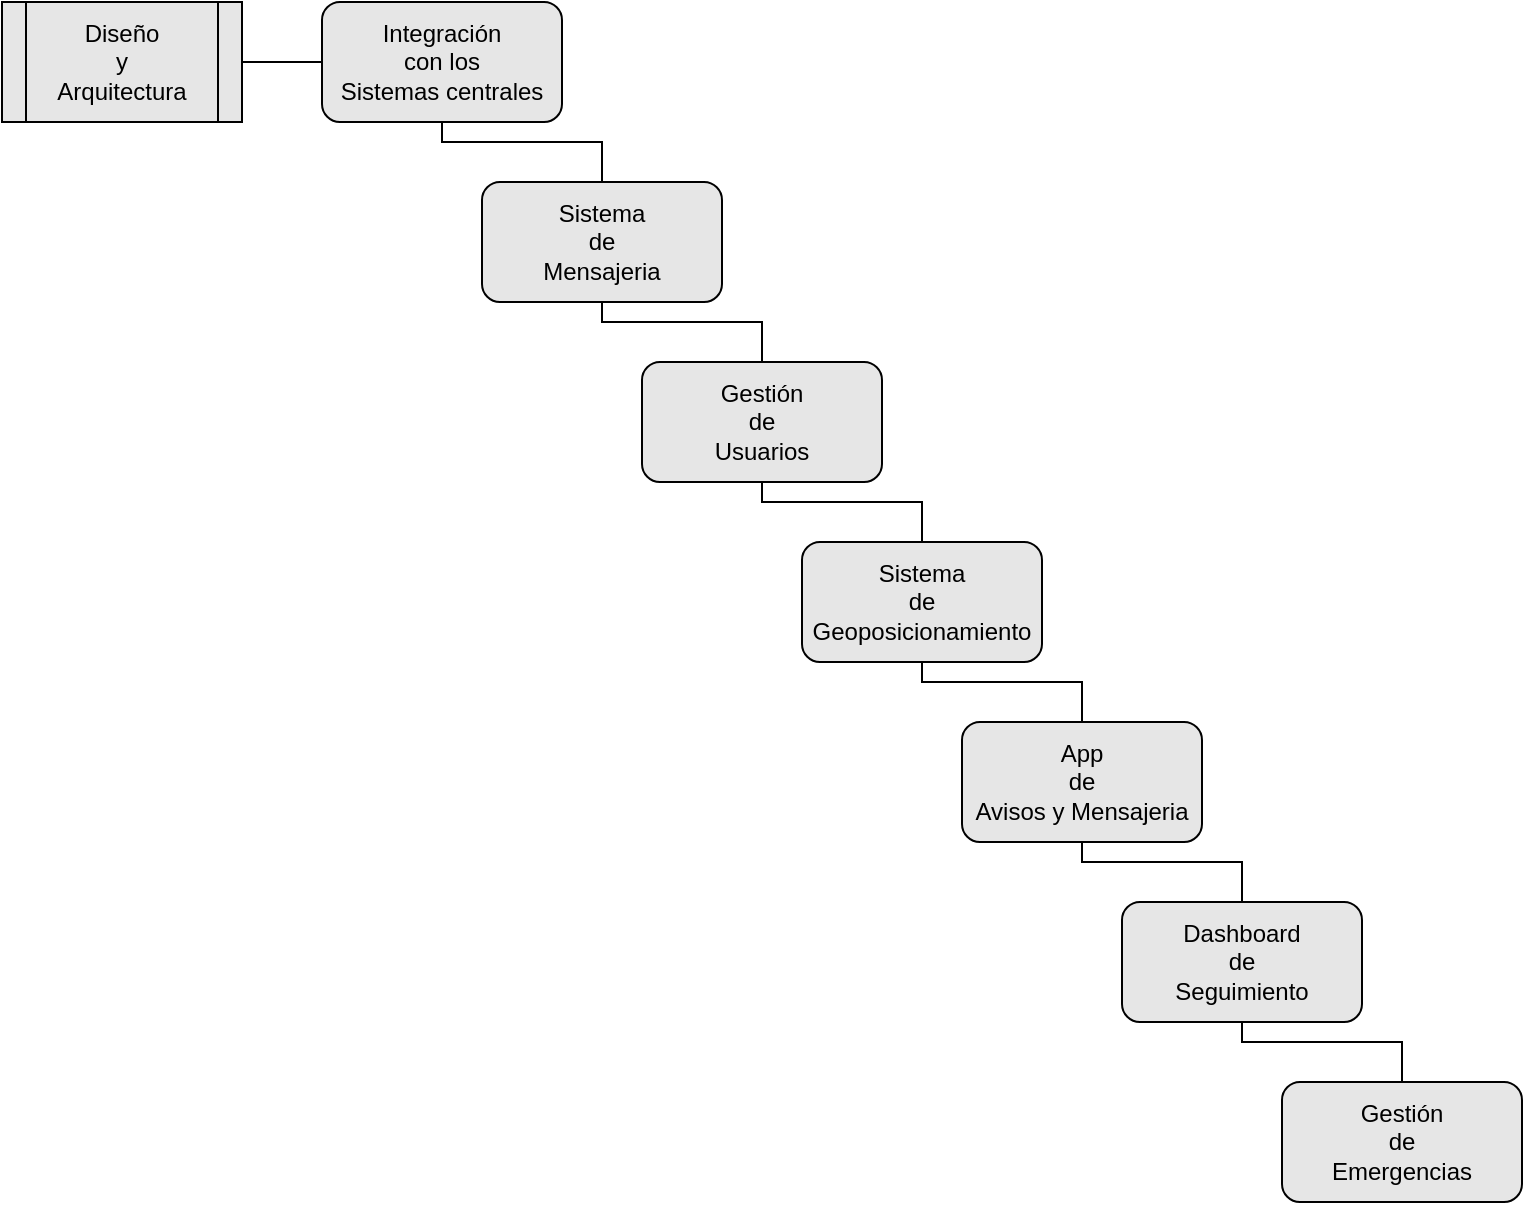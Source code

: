 <mxfile version="24.2.2" type="device">
  <diagram name="Página-1" id="afRTUmuSNT_SmcRqwfIT">
    <mxGraphModel dx="1434" dy="780" grid="1" gridSize="10" guides="1" tooltips="1" connect="1" arrows="1" fold="1" page="1" pageScale="1" pageWidth="827" pageHeight="1169" math="0" shadow="0">
      <root>
        <mxCell id="0" />
        <mxCell id="1" parent="0" />
        <mxCell id="wauCO808j1poMtbPKWOx-1" value="Diseño&lt;div&gt;y&lt;/div&gt;&lt;div&gt;Arquitectura&lt;/div&gt;" style="shape=process;whiteSpace=wrap;html=1;backgroundOutline=1;fillColor=#E6E6E6;" parent="1" vertex="1">
          <mxGeometry x="40" y="470" width="120" height="60" as="geometry" />
        </mxCell>
        <mxCell id="wauCO808j1poMtbPKWOx-2" value="" style="endArrow=none;html=1;rounded=0;exitX=1;exitY=0.5;exitDx=0;exitDy=0;fillColor=#E6E6E6;" parent="1" source="wauCO808j1poMtbPKWOx-1" edge="1">
          <mxGeometry width="50" height="50" relative="1" as="geometry">
            <mxPoint x="390" y="530" as="sourcePoint" />
            <mxPoint x="200" y="500" as="targetPoint" />
          </mxGeometry>
        </mxCell>
        <mxCell id="wauCO808j1poMtbPKWOx-3" value="Integración&lt;div&gt;con los&lt;/div&gt;&lt;div&gt;Sistemas centrales&lt;/div&gt;" style="rounded=1;whiteSpace=wrap;html=1;fillColor=#E6E6E6;" parent="1" vertex="1">
          <mxGeometry x="200" y="470" width="120" height="60" as="geometry" />
        </mxCell>
        <mxCell id="wauCO808j1poMtbPKWOx-4" value="" style="endArrow=none;html=1;rounded=0;exitX=0.5;exitY=1;exitDx=0;exitDy=0;fillColor=#E6E6E6;" parent="1" source="wauCO808j1poMtbPKWOx-3" target="wauCO808j1poMtbPKWOx-5" edge="1">
          <mxGeometry width="50" height="50" relative="1" as="geometry">
            <mxPoint x="390" y="530" as="sourcePoint" />
            <mxPoint x="260" y="570" as="targetPoint" />
            <Array as="points">
              <mxPoint x="260" y="540" />
              <mxPoint x="340" y="540" />
            </Array>
          </mxGeometry>
        </mxCell>
        <mxCell id="wauCO808j1poMtbPKWOx-5" value="Sistema&lt;div&gt;de&lt;/div&gt;&lt;div&gt;Mensajeria&lt;/div&gt;" style="rounded=1;whiteSpace=wrap;html=1;fillColor=#E6E6E6;" parent="1" vertex="1">
          <mxGeometry x="280" y="560" width="120" height="60" as="geometry" />
        </mxCell>
        <mxCell id="wauCO808j1poMtbPKWOx-6" value="" style="endArrow=none;html=1;rounded=0;exitX=0.5;exitY=1;exitDx=0;exitDy=0;fillColor=#E6E6E6;" parent="1" edge="1">
          <mxGeometry width="50" height="50" relative="1" as="geometry">
            <mxPoint x="340" y="620" as="sourcePoint" />
            <mxPoint x="420" y="650" as="targetPoint" />
            <Array as="points">
              <mxPoint x="340" y="630" />
              <mxPoint x="420" y="630" />
            </Array>
          </mxGeometry>
        </mxCell>
        <mxCell id="wauCO808j1poMtbPKWOx-7" value="Gestión&lt;div&gt;de&lt;/div&gt;&lt;div&gt;Usuarios&lt;/div&gt;" style="rounded=1;whiteSpace=wrap;html=1;fillColor=#E6E6E6;" parent="1" vertex="1">
          <mxGeometry x="360" y="650" width="120" height="60" as="geometry" />
        </mxCell>
        <mxCell id="wauCO808j1poMtbPKWOx-8" value="" style="endArrow=none;html=1;rounded=0;exitX=0.5;exitY=1;exitDx=0;exitDy=0;fillColor=#E6E6E6;" parent="1" edge="1">
          <mxGeometry width="50" height="50" relative="1" as="geometry">
            <mxPoint x="420" y="710" as="sourcePoint" />
            <mxPoint x="500" y="740" as="targetPoint" />
            <Array as="points">
              <mxPoint x="420" y="720" />
              <mxPoint x="500" y="720" />
            </Array>
          </mxGeometry>
        </mxCell>
        <mxCell id="wauCO808j1poMtbPKWOx-9" value="Sistema&lt;div&gt;de&lt;/div&gt;&lt;div&gt;Geoposicionamiento&lt;/div&gt;" style="rounded=1;whiteSpace=wrap;html=1;fillColor=#E6E6E6;" parent="1" vertex="1">
          <mxGeometry x="440" y="740" width="120" height="60" as="geometry" />
        </mxCell>
        <mxCell id="wauCO808j1poMtbPKWOx-10" value="" style="endArrow=none;html=1;rounded=0;exitX=0.5;exitY=1;exitDx=0;exitDy=0;fillColor=#E6E6E6;" parent="1" edge="1">
          <mxGeometry width="50" height="50" relative="1" as="geometry">
            <mxPoint x="500" y="800" as="sourcePoint" />
            <mxPoint x="580" y="830" as="targetPoint" />
            <Array as="points">
              <mxPoint x="500" y="810" />
              <mxPoint x="580" y="810" />
            </Array>
          </mxGeometry>
        </mxCell>
        <mxCell id="wauCO808j1poMtbPKWOx-11" value="App&lt;div&gt;de&lt;/div&gt;&lt;div&gt;Avisos y Mensajeria&lt;/div&gt;" style="rounded=1;whiteSpace=wrap;html=1;fillColor=#E6E6E6;" parent="1" vertex="1">
          <mxGeometry x="520" y="830" width="120" height="60" as="geometry" />
        </mxCell>
        <mxCell id="wauCO808j1poMtbPKWOx-12" value="" style="endArrow=none;html=1;rounded=0;exitX=0.5;exitY=1;exitDx=0;exitDy=0;fillColor=#E6E6E6;" parent="1" edge="1">
          <mxGeometry width="50" height="50" relative="1" as="geometry">
            <mxPoint x="580" y="890" as="sourcePoint" />
            <mxPoint x="660" y="920" as="targetPoint" />
            <Array as="points">
              <mxPoint x="580" y="900" />
              <mxPoint x="660" y="900" />
            </Array>
          </mxGeometry>
        </mxCell>
        <mxCell id="wauCO808j1poMtbPKWOx-13" value="" style="endArrow=none;html=1;rounded=0;exitX=0.5;exitY=1;exitDx=0;exitDy=0;fillColor=#E6E6E6;" parent="1" edge="1">
          <mxGeometry width="50" height="50" relative="1" as="geometry">
            <mxPoint x="660" y="980" as="sourcePoint" />
            <mxPoint x="740" y="1010" as="targetPoint" />
            <Array as="points">
              <mxPoint x="660" y="990" />
              <mxPoint x="740" y="990" />
            </Array>
          </mxGeometry>
        </mxCell>
        <mxCell id="wauCO808j1poMtbPKWOx-14" value="Dashboard&lt;div&gt;de&lt;/div&gt;&lt;div&gt;Seguimiento&lt;/div&gt;" style="rounded=1;whiteSpace=wrap;html=1;fillColor=#E6E6E6;" parent="1" vertex="1">
          <mxGeometry x="600" y="920" width="120" height="60" as="geometry" />
        </mxCell>
        <mxCell id="wauCO808j1poMtbPKWOx-15" value="Gestión&lt;div&gt;de&lt;/div&gt;&lt;div&gt;Emergencias&lt;/div&gt;" style="rounded=1;whiteSpace=wrap;html=1;fillColor=#E6E6E6;" parent="1" vertex="1">
          <mxGeometry x="680" y="1010" width="120" height="60" as="geometry" />
        </mxCell>
      </root>
    </mxGraphModel>
  </diagram>
</mxfile>
